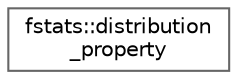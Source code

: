 digraph "Graphical Class Hierarchy"
{
 // LATEX_PDF_SIZE
  bgcolor="transparent";
  edge [fontname=Helvetica,fontsize=10,labelfontname=Helvetica,labelfontsize=10];
  node [fontname=Helvetica,fontsize=10,shape=box,height=0.2,width=0.4];
  rankdir="LR";
  Node0 [label="fstats::distribution\l_property",height=0.2,width=0.4,color="grey40", fillcolor="white", style="filled",URL="$interfacefstats_1_1distribution__property.html",tooltip=" "];
}
